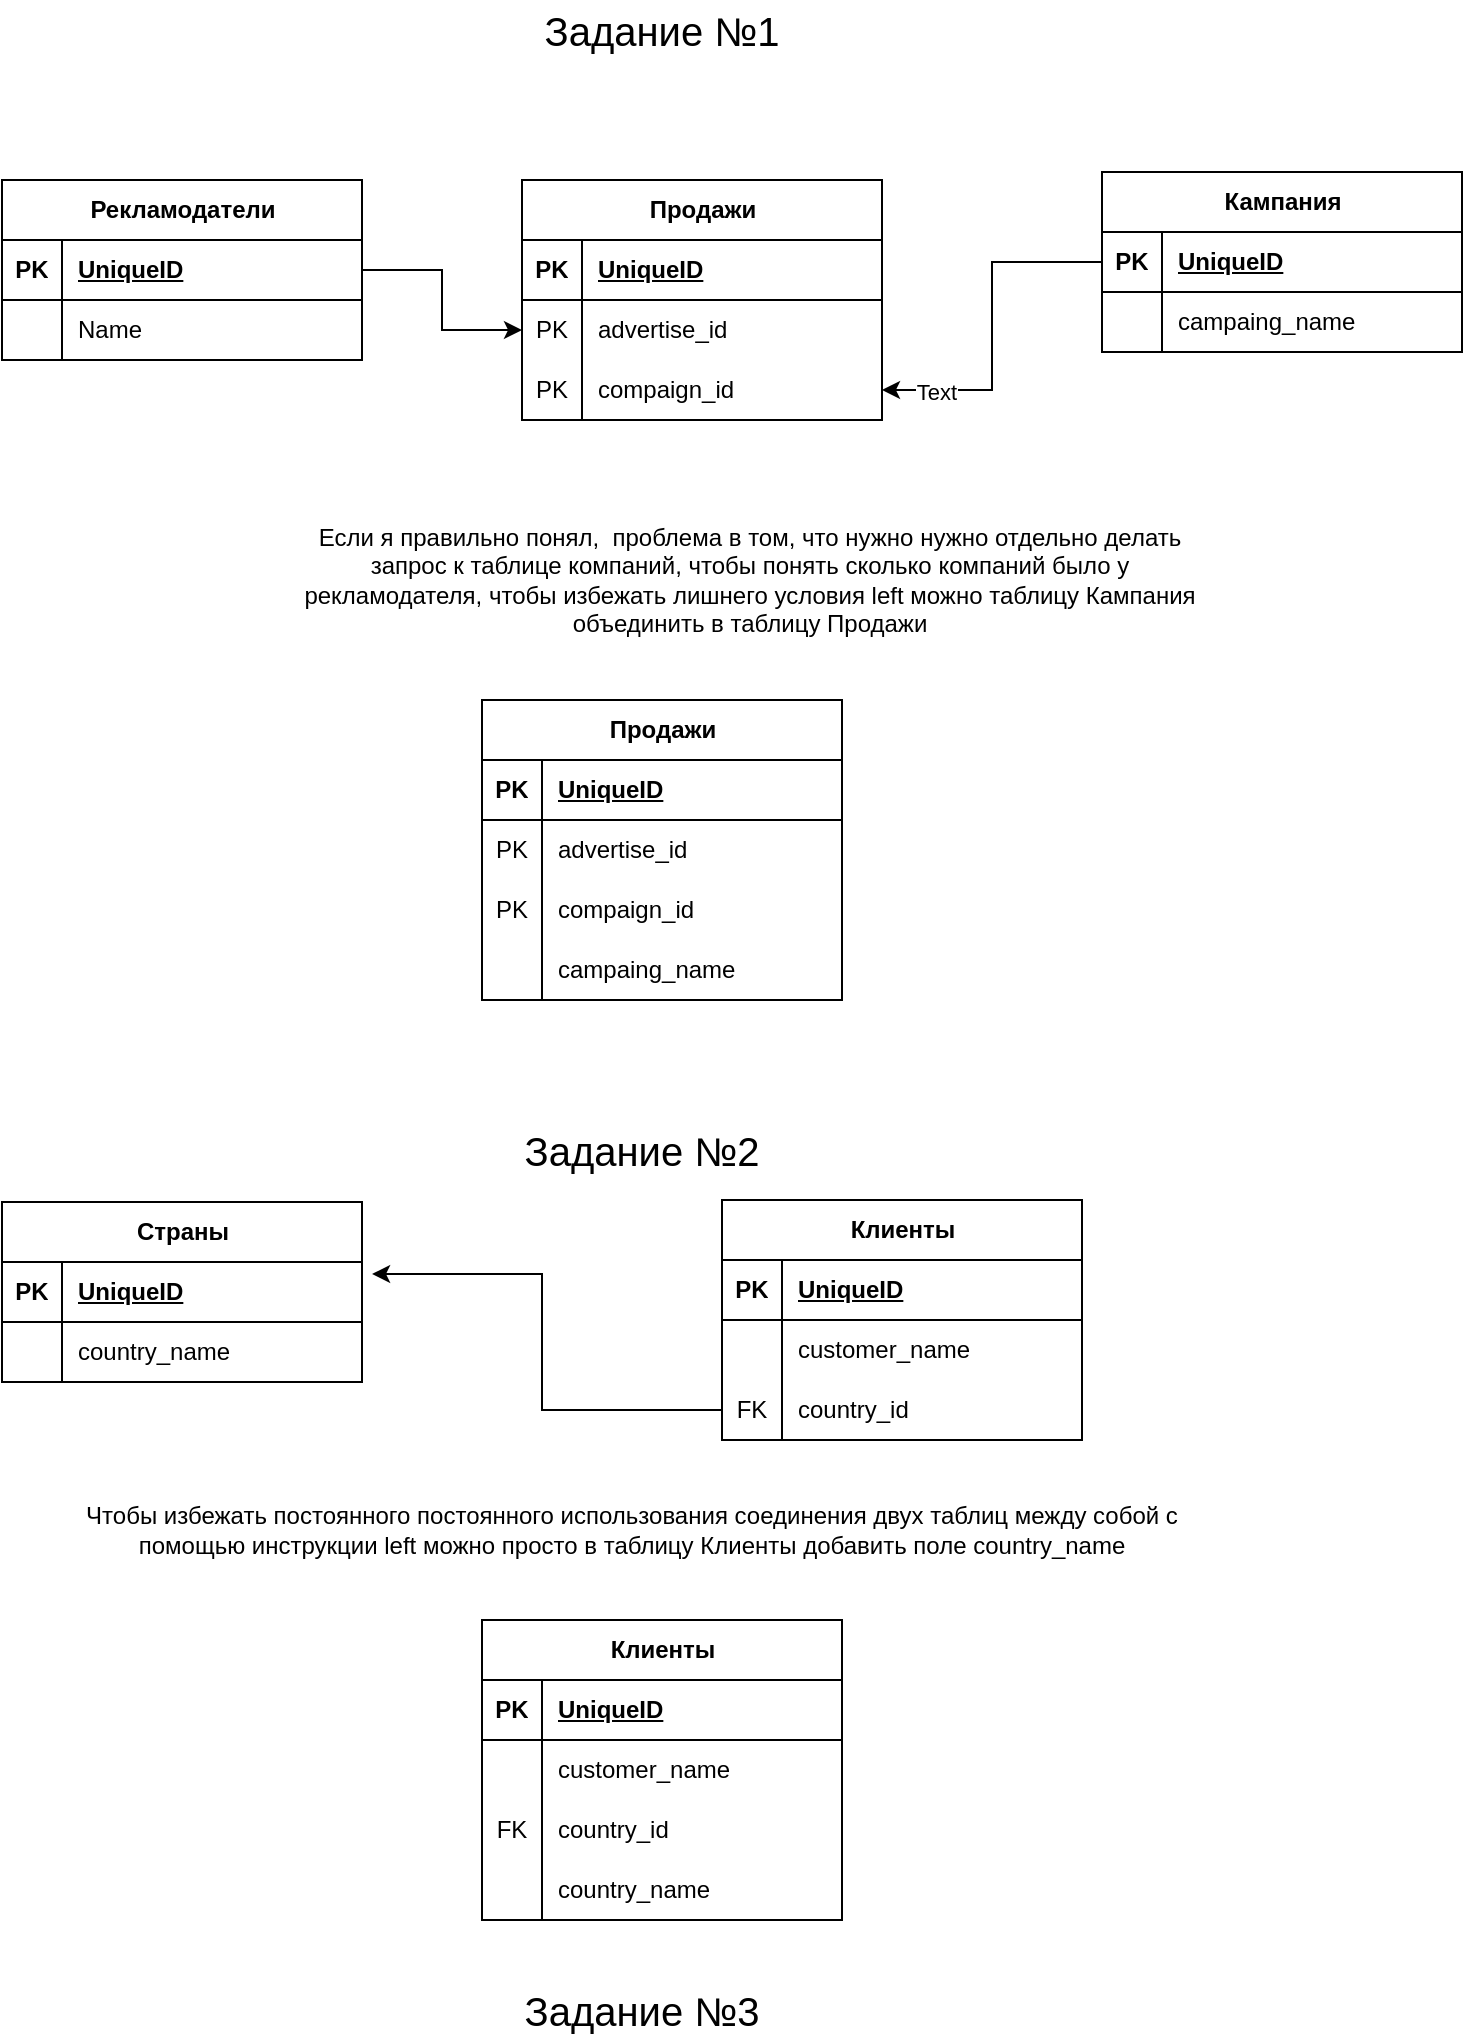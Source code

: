 <mxfile version="22.1.7" type="github">
  <diagram name="Страница — 1" id="MxKxctioFk7rbIufQ3AF">
    <mxGraphModel dx="1434" dy="1873" grid="1" gridSize="10" guides="1" tooltips="1" connect="1" arrows="1" fold="1" page="1" pageScale="1" pageWidth="827" pageHeight="1169" math="0" shadow="0">
      <root>
        <mxCell id="0" />
        <mxCell id="1" parent="0" />
        <mxCell id="7u0IFT7d04hE4jrGxfE8-1" value="Рекламодатели" style="shape=table;startSize=30;container=1;collapsible=1;childLayout=tableLayout;fixedRows=1;rowLines=0;fontStyle=1;align=center;resizeLast=1;html=1;" vertex="1" parent="1">
          <mxGeometry x="40" y="130" width="180" height="90" as="geometry" />
        </mxCell>
        <mxCell id="7u0IFT7d04hE4jrGxfE8-2" value="" style="shape=tableRow;horizontal=0;startSize=0;swimlaneHead=0;swimlaneBody=0;fillColor=none;collapsible=0;dropTarget=0;points=[[0,0.5],[1,0.5]];portConstraint=eastwest;top=0;left=0;right=0;bottom=1;" vertex="1" parent="7u0IFT7d04hE4jrGxfE8-1">
          <mxGeometry y="30" width="180" height="30" as="geometry" />
        </mxCell>
        <mxCell id="7u0IFT7d04hE4jrGxfE8-3" value="PK" style="shape=partialRectangle;connectable=0;fillColor=none;top=0;left=0;bottom=0;right=0;fontStyle=1;overflow=hidden;whiteSpace=wrap;html=1;" vertex="1" parent="7u0IFT7d04hE4jrGxfE8-2">
          <mxGeometry width="30" height="30" as="geometry">
            <mxRectangle width="30" height="30" as="alternateBounds" />
          </mxGeometry>
        </mxCell>
        <mxCell id="7u0IFT7d04hE4jrGxfE8-4" value="UniqueID" style="shape=partialRectangle;connectable=0;fillColor=none;top=0;left=0;bottom=0;right=0;align=left;spacingLeft=6;fontStyle=5;overflow=hidden;whiteSpace=wrap;html=1;" vertex="1" parent="7u0IFT7d04hE4jrGxfE8-2">
          <mxGeometry x="30" width="150" height="30" as="geometry">
            <mxRectangle width="150" height="30" as="alternateBounds" />
          </mxGeometry>
        </mxCell>
        <mxCell id="7u0IFT7d04hE4jrGxfE8-5" value="" style="shape=tableRow;horizontal=0;startSize=0;swimlaneHead=0;swimlaneBody=0;fillColor=none;collapsible=0;dropTarget=0;points=[[0,0.5],[1,0.5]];portConstraint=eastwest;top=0;left=0;right=0;bottom=0;" vertex="1" parent="7u0IFT7d04hE4jrGxfE8-1">
          <mxGeometry y="60" width="180" height="30" as="geometry" />
        </mxCell>
        <mxCell id="7u0IFT7d04hE4jrGxfE8-6" value="" style="shape=partialRectangle;connectable=0;fillColor=none;top=0;left=0;bottom=0;right=0;editable=1;overflow=hidden;whiteSpace=wrap;html=1;" vertex="1" parent="7u0IFT7d04hE4jrGxfE8-5">
          <mxGeometry width="30" height="30" as="geometry">
            <mxRectangle width="30" height="30" as="alternateBounds" />
          </mxGeometry>
        </mxCell>
        <mxCell id="7u0IFT7d04hE4jrGxfE8-7" value="Name" style="shape=partialRectangle;connectable=0;fillColor=none;top=0;left=0;bottom=0;right=0;align=left;spacingLeft=6;overflow=hidden;whiteSpace=wrap;html=1;" vertex="1" parent="7u0IFT7d04hE4jrGxfE8-5">
          <mxGeometry x="30" width="150" height="30" as="geometry">
            <mxRectangle width="150" height="30" as="alternateBounds" />
          </mxGeometry>
        </mxCell>
        <mxCell id="7u0IFT7d04hE4jrGxfE8-14" value="&lt;font style=&quot;font-size: 20px;&quot;&gt;Задание №1&lt;/font&gt;" style="text;html=1;strokeColor=none;fillColor=none;align=center;verticalAlign=middle;whiteSpace=wrap;rounded=0;" vertex="1" parent="1">
          <mxGeometry x="160" y="40" width="420" height="30" as="geometry" />
        </mxCell>
        <mxCell id="7u0IFT7d04hE4jrGxfE8-15" value="Продажи" style="shape=table;startSize=30;container=1;collapsible=1;childLayout=tableLayout;fixedRows=1;rowLines=0;fontStyle=1;align=center;resizeLast=1;html=1;" vertex="1" parent="1">
          <mxGeometry x="300" y="130" width="180" height="120" as="geometry" />
        </mxCell>
        <mxCell id="7u0IFT7d04hE4jrGxfE8-16" value="" style="shape=tableRow;horizontal=0;startSize=0;swimlaneHead=0;swimlaneBody=0;fillColor=none;collapsible=0;dropTarget=0;points=[[0,0.5],[1,0.5]];portConstraint=eastwest;top=0;left=0;right=0;bottom=1;" vertex="1" parent="7u0IFT7d04hE4jrGxfE8-15">
          <mxGeometry y="30" width="180" height="30" as="geometry" />
        </mxCell>
        <mxCell id="7u0IFT7d04hE4jrGxfE8-17" value="PK" style="shape=partialRectangle;connectable=0;fillColor=none;top=0;left=0;bottom=0;right=0;fontStyle=1;overflow=hidden;whiteSpace=wrap;html=1;" vertex="1" parent="7u0IFT7d04hE4jrGxfE8-16">
          <mxGeometry width="30" height="30" as="geometry">
            <mxRectangle width="30" height="30" as="alternateBounds" />
          </mxGeometry>
        </mxCell>
        <mxCell id="7u0IFT7d04hE4jrGxfE8-18" value="UniqueID" style="shape=partialRectangle;connectable=0;fillColor=none;top=0;left=0;bottom=0;right=0;align=left;spacingLeft=6;fontStyle=5;overflow=hidden;whiteSpace=wrap;html=1;" vertex="1" parent="7u0IFT7d04hE4jrGxfE8-16">
          <mxGeometry x="30" width="150" height="30" as="geometry">
            <mxRectangle width="150" height="30" as="alternateBounds" />
          </mxGeometry>
        </mxCell>
        <mxCell id="7u0IFT7d04hE4jrGxfE8-19" value="" style="shape=tableRow;horizontal=0;startSize=0;swimlaneHead=0;swimlaneBody=0;fillColor=none;collapsible=0;dropTarget=0;points=[[0,0.5],[1,0.5]];portConstraint=eastwest;top=0;left=0;right=0;bottom=0;" vertex="1" parent="7u0IFT7d04hE4jrGxfE8-15">
          <mxGeometry y="60" width="180" height="30" as="geometry" />
        </mxCell>
        <mxCell id="7u0IFT7d04hE4jrGxfE8-20" value="PK" style="shape=partialRectangle;connectable=0;fillColor=none;top=0;left=0;bottom=0;right=0;editable=1;overflow=hidden;whiteSpace=wrap;html=1;" vertex="1" parent="7u0IFT7d04hE4jrGxfE8-19">
          <mxGeometry width="30" height="30" as="geometry">
            <mxRectangle width="30" height="30" as="alternateBounds" />
          </mxGeometry>
        </mxCell>
        <mxCell id="7u0IFT7d04hE4jrGxfE8-21" value="advertise_id" style="shape=partialRectangle;connectable=0;fillColor=none;top=0;left=0;bottom=0;right=0;align=left;spacingLeft=6;overflow=hidden;whiteSpace=wrap;html=1;" vertex="1" parent="7u0IFT7d04hE4jrGxfE8-19">
          <mxGeometry x="30" width="150" height="30" as="geometry">
            <mxRectangle width="150" height="30" as="alternateBounds" />
          </mxGeometry>
        </mxCell>
        <mxCell id="7u0IFT7d04hE4jrGxfE8-22" value="" style="shape=tableRow;horizontal=0;startSize=0;swimlaneHead=0;swimlaneBody=0;fillColor=none;collapsible=0;dropTarget=0;points=[[0,0.5],[1,0.5]];portConstraint=eastwest;top=0;left=0;right=0;bottom=0;" vertex="1" parent="7u0IFT7d04hE4jrGxfE8-15">
          <mxGeometry y="90" width="180" height="30" as="geometry" />
        </mxCell>
        <mxCell id="7u0IFT7d04hE4jrGxfE8-23" value="PK" style="shape=partialRectangle;connectable=0;fillColor=none;top=0;left=0;bottom=0;right=0;editable=1;overflow=hidden;whiteSpace=wrap;html=1;" vertex="1" parent="7u0IFT7d04hE4jrGxfE8-22">
          <mxGeometry width="30" height="30" as="geometry">
            <mxRectangle width="30" height="30" as="alternateBounds" />
          </mxGeometry>
        </mxCell>
        <mxCell id="7u0IFT7d04hE4jrGxfE8-24" value="compaign_id" style="shape=partialRectangle;connectable=0;fillColor=none;top=0;left=0;bottom=0;right=0;align=left;spacingLeft=6;overflow=hidden;whiteSpace=wrap;html=1;" vertex="1" parent="7u0IFT7d04hE4jrGxfE8-22">
          <mxGeometry x="30" width="150" height="30" as="geometry">
            <mxRectangle width="150" height="30" as="alternateBounds" />
          </mxGeometry>
        </mxCell>
        <mxCell id="7u0IFT7d04hE4jrGxfE8-28" value="Кампания" style="shape=table;startSize=30;container=1;collapsible=1;childLayout=tableLayout;fixedRows=1;rowLines=0;fontStyle=1;align=center;resizeLast=1;html=1;" vertex="1" parent="1">
          <mxGeometry x="590" y="126" width="180" height="90" as="geometry" />
        </mxCell>
        <mxCell id="7u0IFT7d04hE4jrGxfE8-29" value="" style="shape=tableRow;horizontal=0;startSize=0;swimlaneHead=0;swimlaneBody=0;fillColor=none;collapsible=0;dropTarget=0;points=[[0,0.5],[1,0.5]];portConstraint=eastwest;top=0;left=0;right=0;bottom=1;" vertex="1" parent="7u0IFT7d04hE4jrGxfE8-28">
          <mxGeometry y="30" width="180" height="30" as="geometry" />
        </mxCell>
        <mxCell id="7u0IFT7d04hE4jrGxfE8-30" value="PK" style="shape=partialRectangle;connectable=0;fillColor=none;top=0;left=0;bottom=0;right=0;fontStyle=1;overflow=hidden;whiteSpace=wrap;html=1;" vertex="1" parent="7u0IFT7d04hE4jrGxfE8-29">
          <mxGeometry width="30" height="30" as="geometry">
            <mxRectangle width="30" height="30" as="alternateBounds" />
          </mxGeometry>
        </mxCell>
        <mxCell id="7u0IFT7d04hE4jrGxfE8-31" value="UniqueID" style="shape=partialRectangle;connectable=0;fillColor=none;top=0;left=0;bottom=0;right=0;align=left;spacingLeft=6;fontStyle=5;overflow=hidden;whiteSpace=wrap;html=1;" vertex="1" parent="7u0IFT7d04hE4jrGxfE8-29">
          <mxGeometry x="30" width="150" height="30" as="geometry">
            <mxRectangle width="150" height="30" as="alternateBounds" />
          </mxGeometry>
        </mxCell>
        <mxCell id="7u0IFT7d04hE4jrGxfE8-32" value="" style="shape=tableRow;horizontal=0;startSize=0;swimlaneHead=0;swimlaneBody=0;fillColor=none;collapsible=0;dropTarget=0;points=[[0,0.5],[1,0.5]];portConstraint=eastwest;top=0;left=0;right=0;bottom=0;" vertex="1" parent="7u0IFT7d04hE4jrGxfE8-28">
          <mxGeometry y="60" width="180" height="30" as="geometry" />
        </mxCell>
        <mxCell id="7u0IFT7d04hE4jrGxfE8-33" value="" style="shape=partialRectangle;connectable=0;fillColor=none;top=0;left=0;bottom=0;right=0;editable=1;overflow=hidden;whiteSpace=wrap;html=1;" vertex="1" parent="7u0IFT7d04hE4jrGxfE8-32">
          <mxGeometry width="30" height="30" as="geometry">
            <mxRectangle width="30" height="30" as="alternateBounds" />
          </mxGeometry>
        </mxCell>
        <mxCell id="7u0IFT7d04hE4jrGxfE8-34" value="campaing_name" style="shape=partialRectangle;connectable=0;fillColor=none;top=0;left=0;bottom=0;right=0;align=left;spacingLeft=6;overflow=hidden;whiteSpace=wrap;html=1;" vertex="1" parent="7u0IFT7d04hE4jrGxfE8-32">
          <mxGeometry x="30" width="150" height="30" as="geometry">
            <mxRectangle width="150" height="30" as="alternateBounds" />
          </mxGeometry>
        </mxCell>
        <mxCell id="7u0IFT7d04hE4jrGxfE8-41" style="edgeStyle=orthogonalEdgeStyle;rounded=0;orthogonalLoop=1;jettySize=auto;html=1;entryX=0;entryY=0.5;entryDx=0;entryDy=0;" edge="1" parent="1" source="7u0IFT7d04hE4jrGxfE8-2" target="7u0IFT7d04hE4jrGxfE8-19">
          <mxGeometry relative="1" as="geometry" />
        </mxCell>
        <mxCell id="7u0IFT7d04hE4jrGxfE8-42" style="edgeStyle=orthogonalEdgeStyle;rounded=0;orthogonalLoop=1;jettySize=auto;html=1;" edge="1" parent="1" source="7u0IFT7d04hE4jrGxfE8-29" target="7u0IFT7d04hE4jrGxfE8-22">
          <mxGeometry relative="1" as="geometry" />
        </mxCell>
        <mxCell id="7u0IFT7d04hE4jrGxfE8-43" value="Text" style="edgeLabel;html=1;align=center;verticalAlign=middle;resizable=0;points=[];" vertex="1" connectable="0" parent="7u0IFT7d04hE4jrGxfE8-42">
          <mxGeometry x="0.69" y="1" relative="1" as="geometry">
            <mxPoint as="offset" />
          </mxGeometry>
        </mxCell>
        <mxCell id="7u0IFT7d04hE4jrGxfE8-44" value="Если я правильно понял,&amp;nbsp; проблема в том, что нужно нужно отдельно делать запрос к таблице компаний, чтобы понять сколько компаний было у рекламодателя, чтобы избежать лишнего условия left можно таблицу Кампания объединить в таблицу Продажи" style="text;html=1;strokeColor=none;fillColor=none;align=center;verticalAlign=middle;whiteSpace=wrap;rounded=0;" vertex="1" parent="1">
          <mxGeometry x="189" y="310" width="450" height="40" as="geometry" />
        </mxCell>
        <mxCell id="7u0IFT7d04hE4jrGxfE8-46" value="Продажи" style="shape=table;startSize=30;container=1;collapsible=1;childLayout=tableLayout;fixedRows=1;rowLines=0;fontStyle=1;align=center;resizeLast=1;html=1;" vertex="1" parent="1">
          <mxGeometry x="280" y="390" width="180" height="150" as="geometry" />
        </mxCell>
        <mxCell id="7u0IFT7d04hE4jrGxfE8-47" value="" style="shape=tableRow;horizontal=0;startSize=0;swimlaneHead=0;swimlaneBody=0;fillColor=none;collapsible=0;dropTarget=0;points=[[0,0.5],[1,0.5]];portConstraint=eastwest;top=0;left=0;right=0;bottom=1;" vertex="1" parent="7u0IFT7d04hE4jrGxfE8-46">
          <mxGeometry y="30" width="180" height="30" as="geometry" />
        </mxCell>
        <mxCell id="7u0IFT7d04hE4jrGxfE8-48" value="PK" style="shape=partialRectangle;connectable=0;fillColor=none;top=0;left=0;bottom=0;right=0;fontStyle=1;overflow=hidden;whiteSpace=wrap;html=1;" vertex="1" parent="7u0IFT7d04hE4jrGxfE8-47">
          <mxGeometry width="30" height="30" as="geometry">
            <mxRectangle width="30" height="30" as="alternateBounds" />
          </mxGeometry>
        </mxCell>
        <mxCell id="7u0IFT7d04hE4jrGxfE8-49" value="UniqueID" style="shape=partialRectangle;connectable=0;fillColor=none;top=0;left=0;bottom=0;right=0;align=left;spacingLeft=6;fontStyle=5;overflow=hidden;whiteSpace=wrap;html=1;" vertex="1" parent="7u0IFT7d04hE4jrGxfE8-47">
          <mxGeometry x="30" width="150" height="30" as="geometry">
            <mxRectangle width="150" height="30" as="alternateBounds" />
          </mxGeometry>
        </mxCell>
        <mxCell id="7u0IFT7d04hE4jrGxfE8-50" value="" style="shape=tableRow;horizontal=0;startSize=0;swimlaneHead=0;swimlaneBody=0;fillColor=none;collapsible=0;dropTarget=0;points=[[0,0.5],[1,0.5]];portConstraint=eastwest;top=0;left=0;right=0;bottom=0;" vertex="1" parent="7u0IFT7d04hE4jrGxfE8-46">
          <mxGeometry y="60" width="180" height="30" as="geometry" />
        </mxCell>
        <mxCell id="7u0IFT7d04hE4jrGxfE8-51" value="PK" style="shape=partialRectangle;connectable=0;fillColor=none;top=0;left=0;bottom=0;right=0;editable=1;overflow=hidden;whiteSpace=wrap;html=1;" vertex="1" parent="7u0IFT7d04hE4jrGxfE8-50">
          <mxGeometry width="30" height="30" as="geometry">
            <mxRectangle width="30" height="30" as="alternateBounds" />
          </mxGeometry>
        </mxCell>
        <mxCell id="7u0IFT7d04hE4jrGxfE8-52" value="advertise_id" style="shape=partialRectangle;connectable=0;fillColor=none;top=0;left=0;bottom=0;right=0;align=left;spacingLeft=6;overflow=hidden;whiteSpace=wrap;html=1;" vertex="1" parent="7u0IFT7d04hE4jrGxfE8-50">
          <mxGeometry x="30" width="150" height="30" as="geometry">
            <mxRectangle width="150" height="30" as="alternateBounds" />
          </mxGeometry>
        </mxCell>
        <mxCell id="7u0IFT7d04hE4jrGxfE8-53" value="" style="shape=tableRow;horizontal=0;startSize=0;swimlaneHead=0;swimlaneBody=0;fillColor=none;collapsible=0;dropTarget=0;points=[[0,0.5],[1,0.5]];portConstraint=eastwest;top=0;left=0;right=0;bottom=0;" vertex="1" parent="7u0IFT7d04hE4jrGxfE8-46">
          <mxGeometry y="90" width="180" height="30" as="geometry" />
        </mxCell>
        <mxCell id="7u0IFT7d04hE4jrGxfE8-54" value="PK" style="shape=partialRectangle;connectable=0;fillColor=none;top=0;left=0;bottom=0;right=0;editable=1;overflow=hidden;whiteSpace=wrap;html=1;" vertex="1" parent="7u0IFT7d04hE4jrGxfE8-53">
          <mxGeometry width="30" height="30" as="geometry">
            <mxRectangle width="30" height="30" as="alternateBounds" />
          </mxGeometry>
        </mxCell>
        <mxCell id="7u0IFT7d04hE4jrGxfE8-55" value="compaign_id" style="shape=partialRectangle;connectable=0;fillColor=none;top=0;left=0;bottom=0;right=0;align=left;spacingLeft=6;overflow=hidden;whiteSpace=wrap;html=1;" vertex="1" parent="7u0IFT7d04hE4jrGxfE8-53">
          <mxGeometry x="30" width="150" height="30" as="geometry">
            <mxRectangle width="150" height="30" as="alternateBounds" />
          </mxGeometry>
        </mxCell>
        <mxCell id="7u0IFT7d04hE4jrGxfE8-56" value="" style="shape=tableRow;horizontal=0;startSize=0;swimlaneHead=0;swimlaneBody=0;fillColor=none;collapsible=0;dropTarget=0;points=[[0,0.5],[1,0.5]];portConstraint=eastwest;top=0;left=0;right=0;bottom=0;" vertex="1" parent="7u0IFT7d04hE4jrGxfE8-46">
          <mxGeometry y="120" width="180" height="30" as="geometry" />
        </mxCell>
        <mxCell id="7u0IFT7d04hE4jrGxfE8-57" value="" style="shape=partialRectangle;connectable=0;fillColor=none;top=0;left=0;bottom=0;right=0;editable=1;overflow=hidden;whiteSpace=wrap;html=1;" vertex="1" parent="7u0IFT7d04hE4jrGxfE8-56">
          <mxGeometry width="30" height="30" as="geometry">
            <mxRectangle width="30" height="30" as="alternateBounds" />
          </mxGeometry>
        </mxCell>
        <mxCell id="7u0IFT7d04hE4jrGxfE8-58" value="campaing_name" style="shape=partialRectangle;connectable=0;fillColor=none;top=0;left=0;bottom=0;right=0;align=left;spacingLeft=6;overflow=hidden;whiteSpace=wrap;html=1;" vertex="1" parent="7u0IFT7d04hE4jrGxfE8-56">
          <mxGeometry x="30" width="150" height="30" as="geometry">
            <mxRectangle width="150" height="30" as="alternateBounds" />
          </mxGeometry>
        </mxCell>
        <mxCell id="7u0IFT7d04hE4jrGxfE8-59" value="&lt;font style=&quot;font-size: 20px;&quot;&gt;Задание №2&lt;/font&gt;" style="text;html=1;strokeColor=none;fillColor=none;align=center;verticalAlign=middle;whiteSpace=wrap;rounded=0;" vertex="1" parent="1">
          <mxGeometry x="150" y="600" width="420" height="30" as="geometry" />
        </mxCell>
        <mxCell id="7u0IFT7d04hE4jrGxfE8-60" value="Страны" style="shape=table;startSize=30;container=1;collapsible=1;childLayout=tableLayout;fixedRows=1;rowLines=0;fontStyle=1;align=center;resizeLast=1;html=1;" vertex="1" parent="1">
          <mxGeometry x="40" y="641" width="180" height="90" as="geometry" />
        </mxCell>
        <mxCell id="7u0IFT7d04hE4jrGxfE8-61" value="" style="shape=tableRow;horizontal=0;startSize=0;swimlaneHead=0;swimlaneBody=0;fillColor=none;collapsible=0;dropTarget=0;points=[[0,0.5],[1,0.5]];portConstraint=eastwest;top=0;left=0;right=0;bottom=1;" vertex="1" parent="7u0IFT7d04hE4jrGxfE8-60">
          <mxGeometry y="30" width="180" height="30" as="geometry" />
        </mxCell>
        <mxCell id="7u0IFT7d04hE4jrGxfE8-62" value="PK" style="shape=partialRectangle;connectable=0;fillColor=none;top=0;left=0;bottom=0;right=0;fontStyle=1;overflow=hidden;whiteSpace=wrap;html=1;" vertex="1" parent="7u0IFT7d04hE4jrGxfE8-61">
          <mxGeometry width="30" height="30" as="geometry">
            <mxRectangle width="30" height="30" as="alternateBounds" />
          </mxGeometry>
        </mxCell>
        <mxCell id="7u0IFT7d04hE4jrGxfE8-63" value="UniqueID" style="shape=partialRectangle;connectable=0;fillColor=none;top=0;left=0;bottom=0;right=0;align=left;spacingLeft=6;fontStyle=5;overflow=hidden;whiteSpace=wrap;html=1;" vertex="1" parent="7u0IFT7d04hE4jrGxfE8-61">
          <mxGeometry x="30" width="150" height="30" as="geometry">
            <mxRectangle width="150" height="30" as="alternateBounds" />
          </mxGeometry>
        </mxCell>
        <mxCell id="7u0IFT7d04hE4jrGxfE8-64" value="" style="shape=tableRow;horizontal=0;startSize=0;swimlaneHead=0;swimlaneBody=0;fillColor=none;collapsible=0;dropTarget=0;points=[[0,0.5],[1,0.5]];portConstraint=eastwest;top=0;left=0;right=0;bottom=0;" vertex="1" parent="7u0IFT7d04hE4jrGxfE8-60">
          <mxGeometry y="60" width="180" height="30" as="geometry" />
        </mxCell>
        <mxCell id="7u0IFT7d04hE4jrGxfE8-65" value="" style="shape=partialRectangle;connectable=0;fillColor=none;top=0;left=0;bottom=0;right=0;editable=1;overflow=hidden;whiteSpace=wrap;html=1;" vertex="1" parent="7u0IFT7d04hE4jrGxfE8-64">
          <mxGeometry width="30" height="30" as="geometry">
            <mxRectangle width="30" height="30" as="alternateBounds" />
          </mxGeometry>
        </mxCell>
        <mxCell id="7u0IFT7d04hE4jrGxfE8-66" value="country_name" style="shape=partialRectangle;connectable=0;fillColor=none;top=0;left=0;bottom=0;right=0;align=left;spacingLeft=6;overflow=hidden;whiteSpace=wrap;html=1;" vertex="1" parent="7u0IFT7d04hE4jrGxfE8-64">
          <mxGeometry x="30" width="150" height="30" as="geometry">
            <mxRectangle width="150" height="30" as="alternateBounds" />
          </mxGeometry>
        </mxCell>
        <mxCell id="7u0IFT7d04hE4jrGxfE8-73" value="Клиенты" style="shape=table;startSize=30;container=1;collapsible=1;childLayout=tableLayout;fixedRows=1;rowLines=0;fontStyle=1;align=center;resizeLast=1;html=1;" vertex="1" parent="1">
          <mxGeometry x="400" y="640" width="180" height="120" as="geometry" />
        </mxCell>
        <mxCell id="7u0IFT7d04hE4jrGxfE8-74" value="" style="shape=tableRow;horizontal=0;startSize=0;swimlaneHead=0;swimlaneBody=0;fillColor=none;collapsible=0;dropTarget=0;points=[[0,0.5],[1,0.5]];portConstraint=eastwest;top=0;left=0;right=0;bottom=1;" vertex="1" parent="7u0IFT7d04hE4jrGxfE8-73">
          <mxGeometry y="30" width="180" height="30" as="geometry" />
        </mxCell>
        <mxCell id="7u0IFT7d04hE4jrGxfE8-75" value="PK" style="shape=partialRectangle;connectable=0;fillColor=none;top=0;left=0;bottom=0;right=0;fontStyle=1;overflow=hidden;whiteSpace=wrap;html=1;" vertex="1" parent="7u0IFT7d04hE4jrGxfE8-74">
          <mxGeometry width="30" height="30" as="geometry">
            <mxRectangle width="30" height="30" as="alternateBounds" />
          </mxGeometry>
        </mxCell>
        <mxCell id="7u0IFT7d04hE4jrGxfE8-76" value="UniqueID" style="shape=partialRectangle;connectable=0;fillColor=none;top=0;left=0;bottom=0;right=0;align=left;spacingLeft=6;fontStyle=5;overflow=hidden;whiteSpace=wrap;html=1;" vertex="1" parent="7u0IFT7d04hE4jrGxfE8-74">
          <mxGeometry x="30" width="150" height="30" as="geometry">
            <mxRectangle width="150" height="30" as="alternateBounds" />
          </mxGeometry>
        </mxCell>
        <mxCell id="7u0IFT7d04hE4jrGxfE8-77" value="" style="shape=tableRow;horizontal=0;startSize=0;swimlaneHead=0;swimlaneBody=0;fillColor=none;collapsible=0;dropTarget=0;points=[[0,0.5],[1,0.5]];portConstraint=eastwest;top=0;left=0;right=0;bottom=0;" vertex="1" parent="7u0IFT7d04hE4jrGxfE8-73">
          <mxGeometry y="60" width="180" height="30" as="geometry" />
        </mxCell>
        <mxCell id="7u0IFT7d04hE4jrGxfE8-78" value="" style="shape=partialRectangle;connectable=0;fillColor=none;top=0;left=0;bottom=0;right=0;editable=1;overflow=hidden;whiteSpace=wrap;html=1;" vertex="1" parent="7u0IFT7d04hE4jrGxfE8-77">
          <mxGeometry width="30" height="30" as="geometry">
            <mxRectangle width="30" height="30" as="alternateBounds" />
          </mxGeometry>
        </mxCell>
        <mxCell id="7u0IFT7d04hE4jrGxfE8-79" value="customer_name" style="shape=partialRectangle;connectable=0;fillColor=none;top=0;left=0;bottom=0;right=0;align=left;spacingLeft=6;overflow=hidden;whiteSpace=wrap;html=1;" vertex="1" parent="7u0IFT7d04hE4jrGxfE8-77">
          <mxGeometry x="30" width="150" height="30" as="geometry">
            <mxRectangle width="150" height="30" as="alternateBounds" />
          </mxGeometry>
        </mxCell>
        <mxCell id="7u0IFT7d04hE4jrGxfE8-83" value="" style="shape=tableRow;horizontal=0;startSize=0;swimlaneHead=0;swimlaneBody=0;fillColor=none;collapsible=0;dropTarget=0;points=[[0,0.5],[1,0.5]];portConstraint=eastwest;top=0;left=0;right=0;bottom=0;" vertex="1" parent="7u0IFT7d04hE4jrGxfE8-73">
          <mxGeometry y="90" width="180" height="30" as="geometry" />
        </mxCell>
        <mxCell id="7u0IFT7d04hE4jrGxfE8-84" value="FK" style="shape=partialRectangle;connectable=0;fillColor=none;top=0;left=0;bottom=0;right=0;editable=1;overflow=hidden;whiteSpace=wrap;html=1;" vertex="1" parent="7u0IFT7d04hE4jrGxfE8-83">
          <mxGeometry width="30" height="30" as="geometry">
            <mxRectangle width="30" height="30" as="alternateBounds" />
          </mxGeometry>
        </mxCell>
        <mxCell id="7u0IFT7d04hE4jrGxfE8-85" value="country_id" style="shape=partialRectangle;connectable=0;fillColor=none;top=0;left=0;bottom=0;right=0;align=left;spacingLeft=6;overflow=hidden;whiteSpace=wrap;html=1;" vertex="1" parent="7u0IFT7d04hE4jrGxfE8-83">
          <mxGeometry x="30" width="150" height="30" as="geometry">
            <mxRectangle width="150" height="30" as="alternateBounds" />
          </mxGeometry>
        </mxCell>
        <mxCell id="7u0IFT7d04hE4jrGxfE8-95" style="edgeStyle=orthogonalEdgeStyle;rounded=0;orthogonalLoop=1;jettySize=auto;html=1;entryX=1.028;entryY=0.2;entryDx=0;entryDy=0;entryPerimeter=0;" edge="1" parent="1" source="7u0IFT7d04hE4jrGxfE8-83" target="7u0IFT7d04hE4jrGxfE8-61">
          <mxGeometry relative="1" as="geometry" />
        </mxCell>
        <mxCell id="7u0IFT7d04hE4jrGxfE8-97" value="Чтобы избежать постоянного постоянного использования соединения двух таблиц между собой с помощью инструкции left можно просто в таблицу Клиенты добавить поле country_name" style="text;html=1;strokeColor=none;fillColor=none;align=center;verticalAlign=middle;whiteSpace=wrap;rounded=0;" vertex="1" parent="1">
          <mxGeometry x="80" y="780" width="550" height="50" as="geometry" />
        </mxCell>
        <mxCell id="7u0IFT7d04hE4jrGxfE8-98" value="Клиенты" style="shape=table;startSize=30;container=1;collapsible=1;childLayout=tableLayout;fixedRows=1;rowLines=0;fontStyle=1;align=center;resizeLast=1;html=1;" vertex="1" parent="1">
          <mxGeometry x="280" y="850" width="180" height="150" as="geometry" />
        </mxCell>
        <mxCell id="7u0IFT7d04hE4jrGxfE8-99" value="" style="shape=tableRow;horizontal=0;startSize=0;swimlaneHead=0;swimlaneBody=0;fillColor=none;collapsible=0;dropTarget=0;points=[[0,0.5],[1,0.5]];portConstraint=eastwest;top=0;left=0;right=0;bottom=1;" vertex="1" parent="7u0IFT7d04hE4jrGxfE8-98">
          <mxGeometry y="30" width="180" height="30" as="geometry" />
        </mxCell>
        <mxCell id="7u0IFT7d04hE4jrGxfE8-100" value="PK" style="shape=partialRectangle;connectable=0;fillColor=none;top=0;left=0;bottom=0;right=0;fontStyle=1;overflow=hidden;whiteSpace=wrap;html=1;" vertex="1" parent="7u0IFT7d04hE4jrGxfE8-99">
          <mxGeometry width="30" height="30" as="geometry">
            <mxRectangle width="30" height="30" as="alternateBounds" />
          </mxGeometry>
        </mxCell>
        <mxCell id="7u0IFT7d04hE4jrGxfE8-101" value="UniqueID" style="shape=partialRectangle;connectable=0;fillColor=none;top=0;left=0;bottom=0;right=0;align=left;spacingLeft=6;fontStyle=5;overflow=hidden;whiteSpace=wrap;html=1;" vertex="1" parent="7u0IFT7d04hE4jrGxfE8-99">
          <mxGeometry x="30" width="150" height="30" as="geometry">
            <mxRectangle width="150" height="30" as="alternateBounds" />
          </mxGeometry>
        </mxCell>
        <mxCell id="7u0IFT7d04hE4jrGxfE8-102" value="" style="shape=tableRow;horizontal=0;startSize=0;swimlaneHead=0;swimlaneBody=0;fillColor=none;collapsible=0;dropTarget=0;points=[[0,0.5],[1,0.5]];portConstraint=eastwest;top=0;left=0;right=0;bottom=0;" vertex="1" parent="7u0IFT7d04hE4jrGxfE8-98">
          <mxGeometry y="60" width="180" height="30" as="geometry" />
        </mxCell>
        <mxCell id="7u0IFT7d04hE4jrGxfE8-103" value="" style="shape=partialRectangle;connectable=0;fillColor=none;top=0;left=0;bottom=0;right=0;editable=1;overflow=hidden;whiteSpace=wrap;html=1;" vertex="1" parent="7u0IFT7d04hE4jrGxfE8-102">
          <mxGeometry width="30" height="30" as="geometry">
            <mxRectangle width="30" height="30" as="alternateBounds" />
          </mxGeometry>
        </mxCell>
        <mxCell id="7u0IFT7d04hE4jrGxfE8-104" value="customer_name" style="shape=partialRectangle;connectable=0;fillColor=none;top=0;left=0;bottom=0;right=0;align=left;spacingLeft=6;overflow=hidden;whiteSpace=wrap;html=1;" vertex="1" parent="7u0IFT7d04hE4jrGxfE8-102">
          <mxGeometry x="30" width="150" height="30" as="geometry">
            <mxRectangle width="150" height="30" as="alternateBounds" />
          </mxGeometry>
        </mxCell>
        <mxCell id="7u0IFT7d04hE4jrGxfE8-108" value="" style="shape=tableRow;horizontal=0;startSize=0;swimlaneHead=0;swimlaneBody=0;fillColor=none;collapsible=0;dropTarget=0;points=[[0,0.5],[1,0.5]];portConstraint=eastwest;top=0;left=0;right=0;bottom=0;" vertex="1" parent="7u0IFT7d04hE4jrGxfE8-98">
          <mxGeometry y="90" width="180" height="30" as="geometry" />
        </mxCell>
        <mxCell id="7u0IFT7d04hE4jrGxfE8-109" value="FK" style="shape=partialRectangle;connectable=0;fillColor=none;top=0;left=0;bottom=0;right=0;editable=1;overflow=hidden;whiteSpace=wrap;html=1;" vertex="1" parent="7u0IFT7d04hE4jrGxfE8-108">
          <mxGeometry width="30" height="30" as="geometry">
            <mxRectangle width="30" height="30" as="alternateBounds" />
          </mxGeometry>
        </mxCell>
        <mxCell id="7u0IFT7d04hE4jrGxfE8-110" value="country_id" style="shape=partialRectangle;connectable=0;fillColor=none;top=0;left=0;bottom=0;right=0;align=left;spacingLeft=6;overflow=hidden;whiteSpace=wrap;html=1;" vertex="1" parent="7u0IFT7d04hE4jrGxfE8-108">
          <mxGeometry x="30" width="150" height="30" as="geometry">
            <mxRectangle width="150" height="30" as="alternateBounds" />
          </mxGeometry>
        </mxCell>
        <mxCell id="7u0IFT7d04hE4jrGxfE8-105" value="" style="shape=tableRow;horizontal=0;startSize=0;swimlaneHead=0;swimlaneBody=0;fillColor=none;collapsible=0;dropTarget=0;points=[[0,0.5],[1,0.5]];portConstraint=eastwest;top=0;left=0;right=0;bottom=0;" vertex="1" parent="7u0IFT7d04hE4jrGxfE8-98">
          <mxGeometry y="120" width="180" height="30" as="geometry" />
        </mxCell>
        <mxCell id="7u0IFT7d04hE4jrGxfE8-106" value="" style="shape=partialRectangle;connectable=0;fillColor=none;top=0;left=0;bottom=0;right=0;editable=1;overflow=hidden;whiteSpace=wrap;html=1;" vertex="1" parent="7u0IFT7d04hE4jrGxfE8-105">
          <mxGeometry width="30" height="30" as="geometry">
            <mxRectangle width="30" height="30" as="alternateBounds" />
          </mxGeometry>
        </mxCell>
        <mxCell id="7u0IFT7d04hE4jrGxfE8-107" value="country_name" style="shape=partialRectangle;connectable=0;fillColor=none;top=0;left=0;bottom=0;right=0;align=left;spacingLeft=6;overflow=hidden;whiteSpace=wrap;html=1;" vertex="1" parent="7u0IFT7d04hE4jrGxfE8-105">
          <mxGeometry x="30" width="150" height="30" as="geometry">
            <mxRectangle width="150" height="30" as="alternateBounds" />
          </mxGeometry>
        </mxCell>
        <mxCell id="7u0IFT7d04hE4jrGxfE8-111" value="&lt;font style=&quot;font-size: 20px;&quot;&gt;Задание №3&lt;/font&gt;" style="text;html=1;strokeColor=none;fillColor=none;align=center;verticalAlign=middle;whiteSpace=wrap;rounded=0;" vertex="1" parent="1">
          <mxGeometry x="150" y="1030" width="420" height="30" as="geometry" />
        </mxCell>
      </root>
    </mxGraphModel>
  </diagram>
</mxfile>
